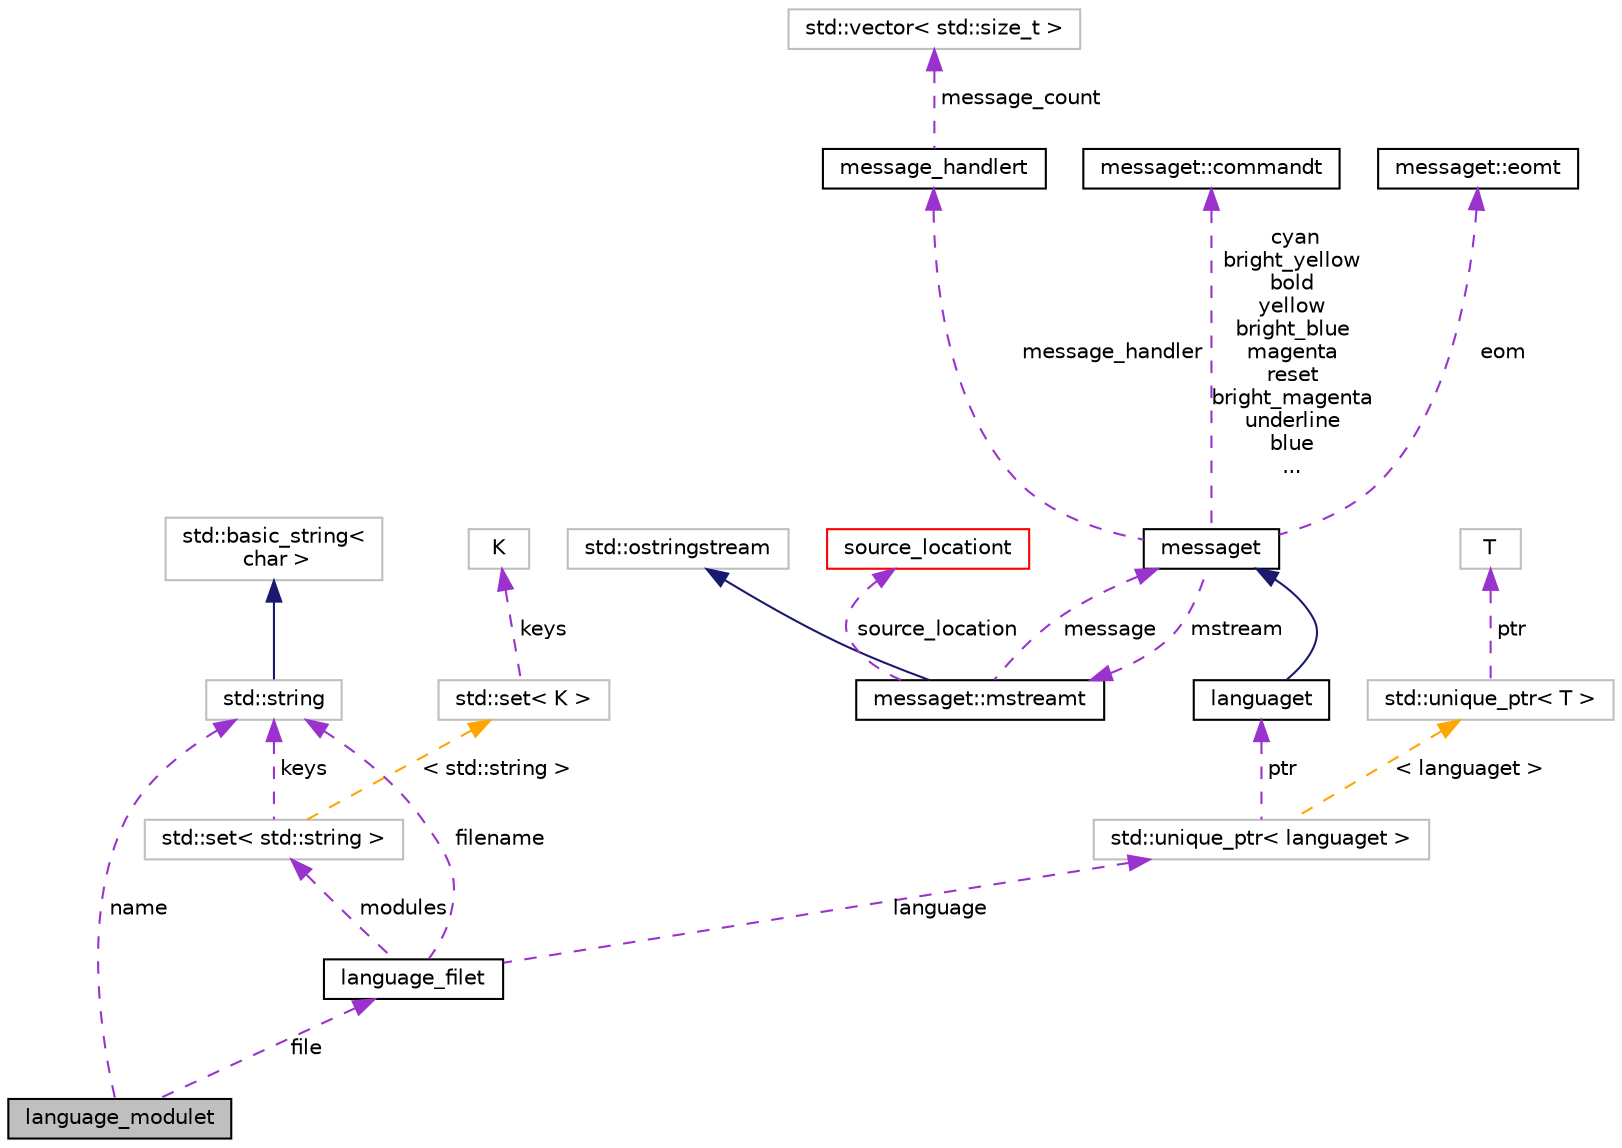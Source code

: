 digraph "language_modulet"
{
 // LATEX_PDF_SIZE
  bgcolor="transparent";
  edge [fontname="Helvetica",fontsize="10",labelfontname="Helvetica",labelfontsize="10"];
  node [fontname="Helvetica",fontsize="10",shape=record];
  Node1 [label="language_modulet",height=0.2,width=0.4,color="black", fillcolor="grey75", style="filled", fontcolor="black",tooltip=" "];
  Node2 -> Node1 [dir="back",color="darkorchid3",fontsize="10",style="dashed",label=" file" ,fontname="Helvetica"];
  Node2 [label="language_filet",height=0.2,width=0.4,color="black",URL="$classlanguage__filet.html",tooltip=" "];
  Node3 -> Node2 [dir="back",color="darkorchid3",fontsize="10",style="dashed",label=" language" ,fontname="Helvetica"];
  Node3 [label="std::unique_ptr\< languaget \>",height=0.2,width=0.4,color="grey75",tooltip=" "];
  Node4 -> Node3 [dir="back",color="darkorchid3",fontsize="10",style="dashed",label=" ptr" ,fontname="Helvetica"];
  Node4 [label="languaget",height=0.2,width=0.4,color="black",URL="$classlanguaget.html",tooltip=" "];
  Node5 -> Node4 [dir="back",color="midnightblue",fontsize="10",style="solid",fontname="Helvetica"];
  Node5 [label="messaget",height=0.2,width=0.4,color="black",URL="$classmessaget.html",tooltip="Class that provides messages with a built-in verbosity 'level'."];
  Node6 -> Node5 [dir="back",color="darkorchid3",fontsize="10",style="dashed",label=" message_handler" ,fontname="Helvetica"];
  Node6 [label="message_handlert",height=0.2,width=0.4,color="black",URL="$classmessage__handlert.html",tooltip=" "];
  Node7 -> Node6 [dir="back",color="darkorchid3",fontsize="10",style="dashed",label=" message_count" ,fontname="Helvetica"];
  Node7 [label="std::vector\< std::size_t \>",height=0.2,width=0.4,color="grey75",tooltip=" "];
  Node10 -> Node5 [dir="back",color="darkorchid3",fontsize="10",style="dashed",label=" cyan\nbright_yellow\nbold\nyellow\nbright_blue\nmagenta\nreset\nbright_magenta\nunderline\nblue\n..." ,fontname="Helvetica"];
  Node10 [label="messaget::commandt",height=0.2,width=0.4,color="black",URL="$classmessaget_1_1commandt.html",tooltip=" "];
  Node11 -> Node5 [dir="back",color="darkorchid3",fontsize="10",style="dashed",label=" mstream" ,fontname="Helvetica"];
  Node11 [label="messaget::mstreamt",height=0.2,width=0.4,color="black",URL="$classmessaget_1_1mstreamt.html",tooltip=" "];
  Node12 -> Node11 [dir="back",color="midnightblue",fontsize="10",style="solid",fontname="Helvetica"];
  Node12 [label="std::ostringstream",height=0.2,width=0.4,color="grey75",tooltip="STL class."];
  Node5 -> Node11 [dir="back",color="darkorchid3",fontsize="10",style="dashed",label=" message" ,fontname="Helvetica"];
  Node17 -> Node11 [dir="back",color="darkorchid3",fontsize="10",style="dashed",label=" source_location" ,fontname="Helvetica"];
  Node17 [label="source_locationt",height=0.2,width=0.4,color="red",URL="$classsource__locationt.html",tooltip=" "];
  Node25 -> Node5 [dir="back",color="darkorchid3",fontsize="10",style="dashed",label=" eom" ,fontname="Helvetica"];
  Node25 [label="messaget::eomt",height=0.2,width=0.4,color="black",URL="$classmessaget_1_1eomt.html",tooltip=" "];
  Node26 -> Node3 [dir="back",color="orange",fontsize="10",style="dashed",label=" \< languaget \>" ,fontname="Helvetica"];
  Node26 [label="std::unique_ptr\< T \>",height=0.2,width=0.4,color="grey75",tooltip="STL class."];
  Node9 -> Node26 [dir="back",color="darkorchid3",fontsize="10",style="dashed",label=" ptr" ,fontname="Helvetica"];
  Node9 [label="T",height=0.2,width=0.4,color="grey75",tooltip=" "];
  Node27 -> Node2 [dir="back",color="darkorchid3",fontsize="10",style="dashed",label=" modules" ,fontname="Helvetica"];
  Node27 [label="std::set\< std::string \>",height=0.2,width=0.4,color="grey75",tooltip=" "];
  Node28 -> Node27 [dir="back",color="darkorchid3",fontsize="10",style="dashed",label=" keys" ,fontname="Helvetica"];
  Node28 [label="std::string",height=0.2,width=0.4,color="grey75",tooltip="STL class."];
  Node29 -> Node28 [dir="back",color="midnightblue",fontsize="10",style="solid",fontname="Helvetica"];
  Node29 [label="std::basic_string\<\l char \>",height=0.2,width=0.4,color="grey75",tooltip="STL class."];
  Node30 -> Node27 [dir="back",color="orange",fontsize="10",style="dashed",label=" \< std::string \>" ,fontname="Helvetica"];
  Node30 [label="std::set\< K \>",height=0.2,width=0.4,color="grey75",tooltip="STL class."];
  Node31 -> Node30 [dir="back",color="darkorchid3",fontsize="10",style="dashed",label=" keys" ,fontname="Helvetica"];
  Node31 [label="K",height=0.2,width=0.4,color="grey75",tooltip=" "];
  Node28 -> Node2 [dir="back",color="darkorchid3",fontsize="10",style="dashed",label=" filename" ,fontname="Helvetica"];
  Node28 -> Node1 [dir="back",color="darkorchid3",fontsize="10",style="dashed",label=" name" ,fontname="Helvetica"];
}
